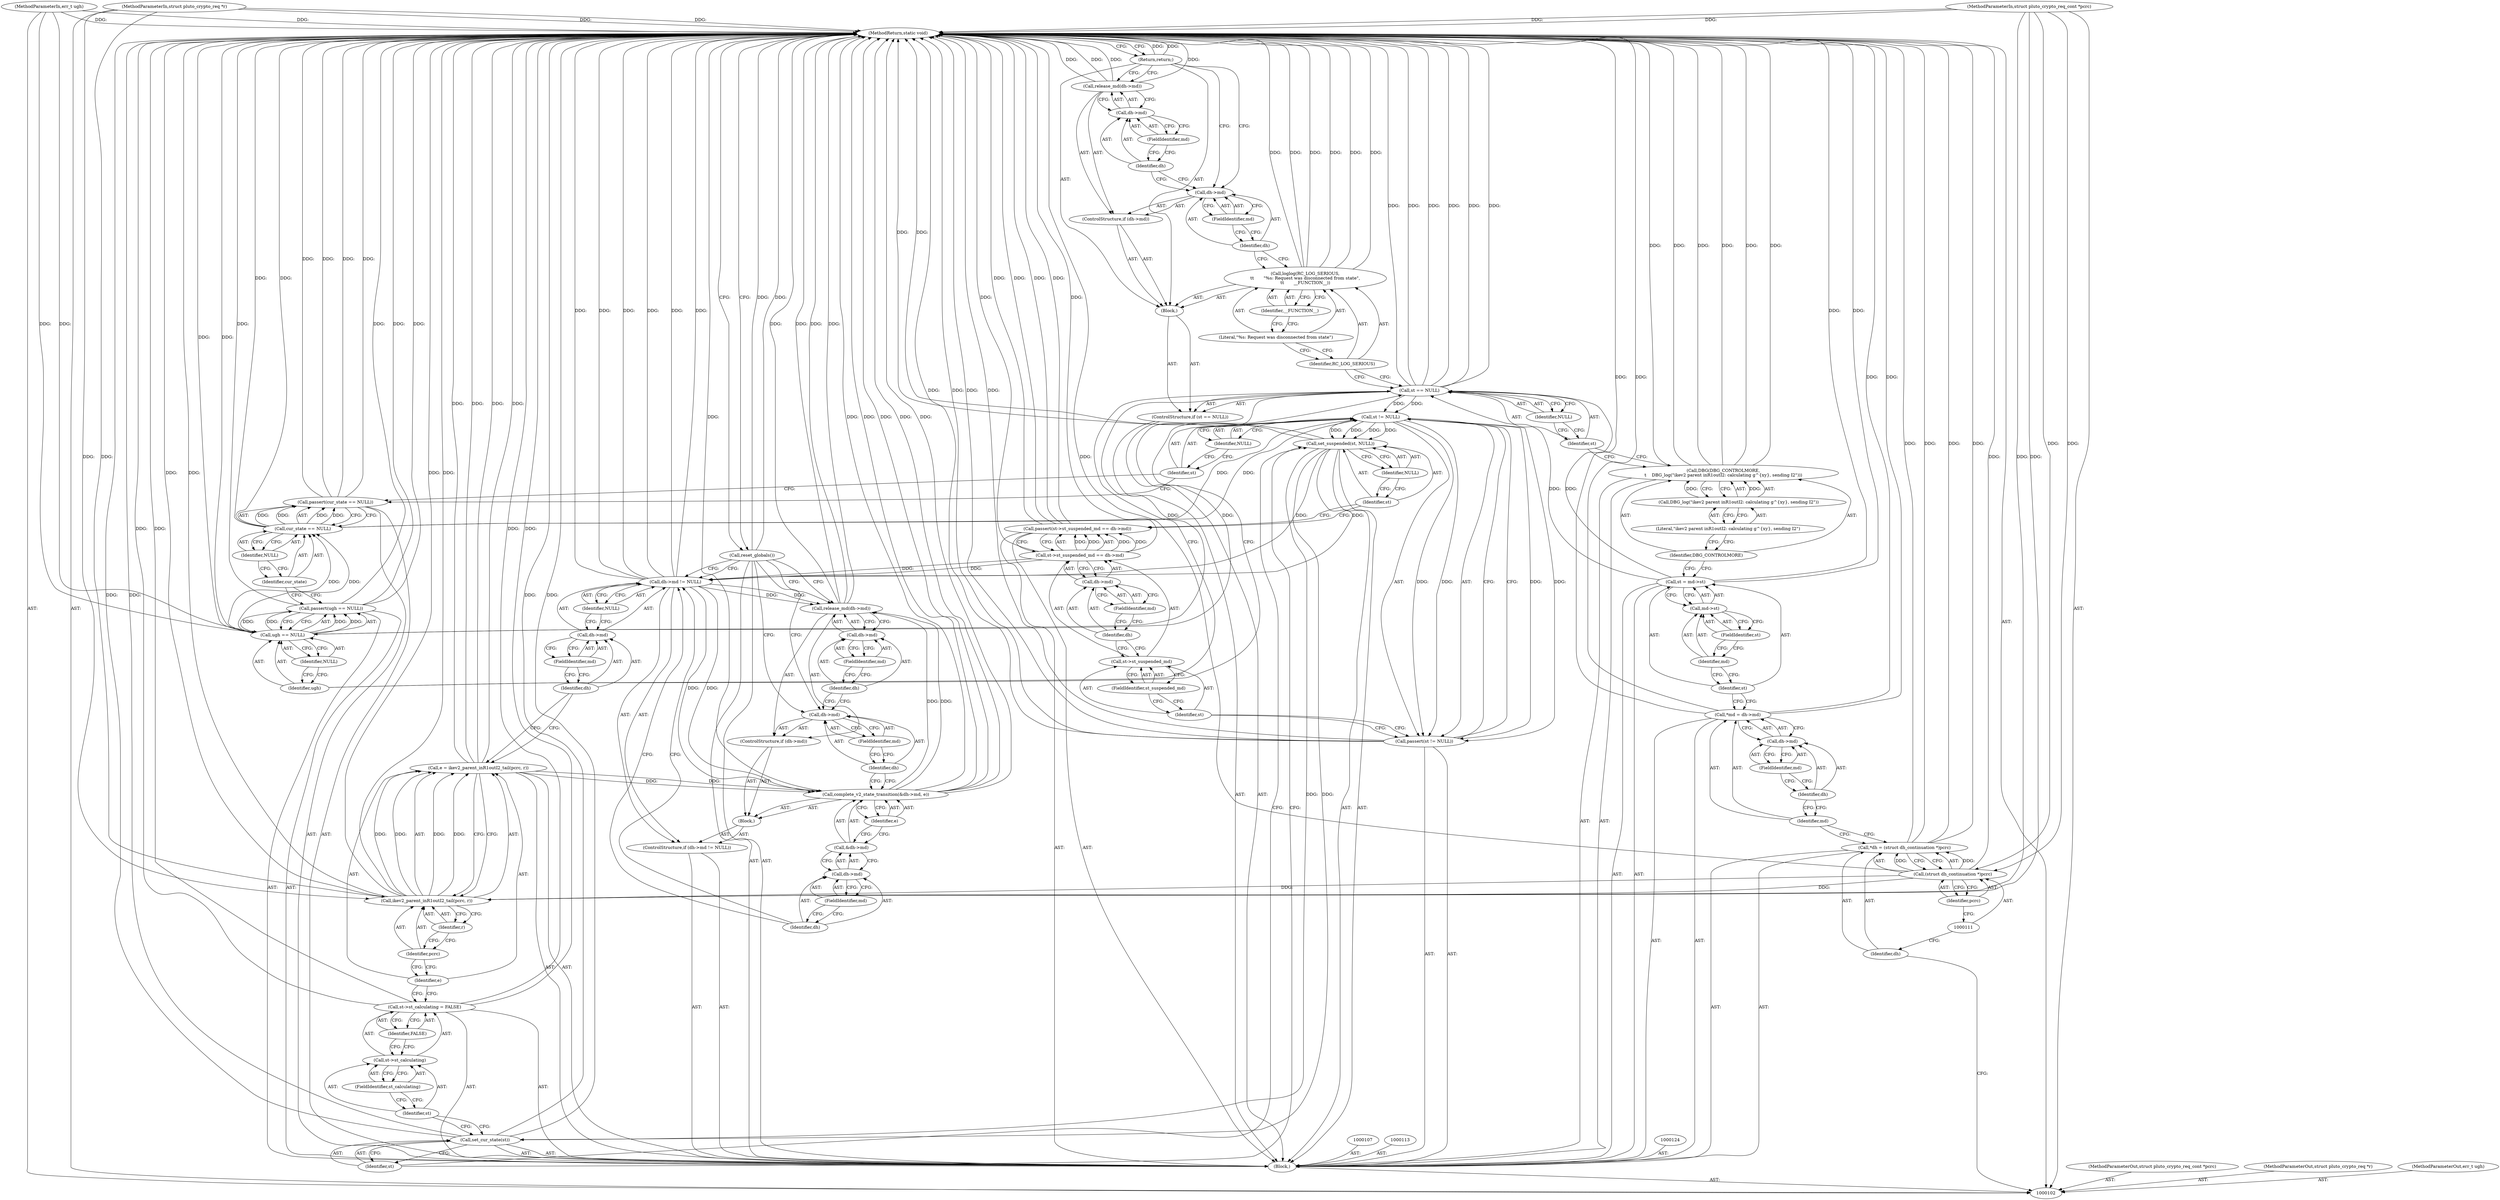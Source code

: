 digraph "0_libreswan_2899351224fe2940aec37d7656e1e392c0fe07f0_1" {
"1000204" [label="(MethodReturn,static void)"];
"1000103" [label="(MethodParameterIn,struct pluto_crypto_req_cont *pcrc)"];
"1000290" [label="(MethodParameterOut,struct pluto_crypto_req_cont *pcrc)"];
"1000125" [label="(Call,DBG(DBG_CONTROLMORE,\n\t    DBG_log(\"ikev2 parent inR1outI2: calculating g^{xy}, sending I2\")))"];
"1000126" [label="(Identifier,DBG_CONTROLMORE)"];
"1000128" [label="(Literal,\"ikev2 parent inR1outI2: calculating g^{xy}, sending I2\")"];
"1000127" [label="(Call,DBG_log(\"ikev2 parent inR1outI2: calculating g^{xy}, sending I2\"))"];
"1000129" [label="(ControlStructure,if (st == NULL))"];
"1000132" [label="(Identifier,NULL)"];
"1000133" [label="(Block,)"];
"1000130" [label="(Call,st == NULL)"];
"1000131" [label="(Identifier,st)"];
"1000134" [label="(Call,loglog(RC_LOG_SERIOUS,\n\t\t       \"%s: Request was disconnected from state\",\n\t\t       __FUNCTION__))"];
"1000135" [label="(Identifier,RC_LOG_SERIOUS)"];
"1000136" [label="(Literal,\"%s: Request was disconnected from state\")"];
"1000137" [label="(Identifier,__FUNCTION__)"];
"1000141" [label="(FieldIdentifier,md)"];
"1000138" [label="(ControlStructure,if (dh->md))"];
"1000139" [label="(Call,dh->md)"];
"1000140" [label="(Identifier,dh)"];
"1000143" [label="(Call,dh->md)"];
"1000144" [label="(Identifier,dh)"];
"1000145" [label="(FieldIdentifier,md)"];
"1000142" [label="(Call,release_md(dh->md))"];
"1000146" [label="(Return,return;)"];
"1000104" [label="(MethodParameterIn,struct pluto_crypto_req *r)"];
"1000291" [label="(MethodParameterOut,struct pluto_crypto_req *r)"];
"1000147" [label="(Call,passert(ugh == NULL))"];
"1000150" [label="(Identifier,NULL)"];
"1000148" [label="(Call,ugh == NULL)"];
"1000149" [label="(Identifier,ugh)"];
"1000151" [label="(Call,passert(cur_state == NULL))"];
"1000154" [label="(Identifier,NULL)"];
"1000152" [label="(Call,cur_state == NULL)"];
"1000153" [label="(Identifier,cur_state)"];
"1000155" [label="(Call,passert(st != NULL))"];
"1000158" [label="(Identifier,NULL)"];
"1000156" [label="(Call,st != NULL)"];
"1000157" [label="(Identifier,st)"];
"1000159" [label="(Call,passert(st->st_suspended_md == dh->md))"];
"1000163" [label="(FieldIdentifier,st_suspended_md)"];
"1000164" [label="(Call,dh->md)"];
"1000165" [label="(Identifier,dh)"];
"1000166" [label="(FieldIdentifier,md)"];
"1000160" [label="(Call,st->st_suspended_md == dh->md)"];
"1000161" [label="(Call,st->st_suspended_md)"];
"1000162" [label="(Identifier,st)"];
"1000167" [label="(Call,set_suspended(st, NULL))"];
"1000168" [label="(Identifier,st)"];
"1000169" [label="(Identifier,NULL)"];
"1000105" [label="(MethodParameterIn,err_t ugh)"];
"1000292" [label="(MethodParameterOut,err_t ugh)"];
"1000170" [label="(Call,set_cur_state(st))"];
"1000171" [label="(Identifier,st)"];
"1000172" [label="(Call,st->st_calculating = FALSE)"];
"1000173" [label="(Call,st->st_calculating)"];
"1000174" [label="(Identifier,st)"];
"1000176" [label="(Identifier,FALSE)"];
"1000175" [label="(FieldIdentifier,st_calculating)"];
"1000177" [label="(Call,e = ikev2_parent_inR1outI2_tail(pcrc, r))"];
"1000178" [label="(Identifier,e)"];
"1000180" [label="(Identifier,pcrc)"];
"1000181" [label="(Identifier,r)"];
"1000179" [label="(Call,ikev2_parent_inR1outI2_tail(pcrc, r))"];
"1000182" [label="(ControlStructure,if (dh->md != NULL))"];
"1000187" [label="(Identifier,NULL)"];
"1000188" [label="(Block,)"];
"1000183" [label="(Call,dh->md != NULL)"];
"1000184" [label="(Call,dh->md)"];
"1000185" [label="(Identifier,dh)"];
"1000186" [label="(FieldIdentifier,md)"];
"1000189" [label="(Call,complete_v2_state_transition(&dh->md, e))"];
"1000190" [label="(Call,&dh->md)"];
"1000191" [label="(Call,dh->md)"];
"1000192" [label="(Identifier,dh)"];
"1000193" [label="(FieldIdentifier,md)"];
"1000194" [label="(Identifier,e)"];
"1000198" [label="(FieldIdentifier,md)"];
"1000195" [label="(ControlStructure,if (dh->md))"];
"1000196" [label="(Call,dh->md)"];
"1000197" [label="(Identifier,dh)"];
"1000200" [label="(Call,dh->md)"];
"1000201" [label="(Identifier,dh)"];
"1000202" [label="(FieldIdentifier,md)"];
"1000199" [label="(Call,release_md(dh->md))"];
"1000106" [label="(Block,)"];
"1000203" [label="(Call,reset_globals())"];
"1000108" [label="(Call,*dh = (struct dh_continuation *)pcrc)"];
"1000109" [label="(Identifier,dh)"];
"1000110" [label="(Call,(struct dh_continuation *)pcrc)"];
"1000112" [label="(Identifier,pcrc)"];
"1000114" [label="(Call,*md = dh->md)"];
"1000115" [label="(Identifier,md)"];
"1000116" [label="(Call,dh->md)"];
"1000117" [label="(Identifier,dh)"];
"1000118" [label="(FieldIdentifier,md)"];
"1000119" [label="(Call,st = md->st)"];
"1000120" [label="(Identifier,st)"];
"1000121" [label="(Call,md->st)"];
"1000122" [label="(Identifier,md)"];
"1000123" [label="(FieldIdentifier,st)"];
"1000204" -> "1000102"  [label="AST: "];
"1000204" -> "1000146"  [label="CFG: "];
"1000204" -> "1000203"  [label="CFG: "];
"1000151" -> "1000204"  [label="DDG: "];
"1000151" -> "1000204"  [label="DDG: "];
"1000189" -> "1000204"  [label="DDG: "];
"1000189" -> "1000204"  [label="DDG: "];
"1000189" -> "1000204"  [label="DDG: "];
"1000199" -> "1000204"  [label="DDG: "];
"1000199" -> "1000204"  [label="DDG: "];
"1000105" -> "1000204"  [label="DDG: "];
"1000130" -> "1000204"  [label="DDG: "];
"1000130" -> "1000204"  [label="DDG: "];
"1000130" -> "1000204"  [label="DDG: "];
"1000179" -> "1000204"  [label="DDG: "];
"1000179" -> "1000204"  [label="DDG: "];
"1000110" -> "1000204"  [label="DDG: "];
"1000155" -> "1000204"  [label="DDG: "];
"1000155" -> "1000204"  [label="DDG: "];
"1000177" -> "1000204"  [label="DDG: "];
"1000177" -> "1000204"  [label="DDG: "];
"1000159" -> "1000204"  [label="DDG: "];
"1000159" -> "1000204"  [label="DDG: "];
"1000125" -> "1000204"  [label="DDG: "];
"1000125" -> "1000204"  [label="DDG: "];
"1000125" -> "1000204"  [label="DDG: "];
"1000183" -> "1000204"  [label="DDG: "];
"1000183" -> "1000204"  [label="DDG: "];
"1000183" -> "1000204"  [label="DDG: "];
"1000142" -> "1000204"  [label="DDG: "];
"1000142" -> "1000204"  [label="DDG: "];
"1000104" -> "1000204"  [label="DDG: "];
"1000103" -> "1000204"  [label="DDG: "];
"1000167" -> "1000204"  [label="DDG: "];
"1000134" -> "1000204"  [label="DDG: "];
"1000134" -> "1000204"  [label="DDG: "];
"1000134" -> "1000204"  [label="DDG: "];
"1000203" -> "1000204"  [label="DDG: "];
"1000114" -> "1000204"  [label="DDG: "];
"1000114" -> "1000204"  [label="DDG: "];
"1000119" -> "1000204"  [label="DDG: "];
"1000148" -> "1000204"  [label="DDG: "];
"1000147" -> "1000204"  [label="DDG: "];
"1000147" -> "1000204"  [label="DDG: "];
"1000172" -> "1000204"  [label="DDG: "];
"1000172" -> "1000204"  [label="DDG: "];
"1000152" -> "1000204"  [label="DDG: "];
"1000108" -> "1000204"  [label="DDG: "];
"1000108" -> "1000204"  [label="DDG: "];
"1000170" -> "1000204"  [label="DDG: "];
"1000170" -> "1000204"  [label="DDG: "];
"1000160" -> "1000204"  [label="DDG: "];
"1000146" -> "1000204"  [label="DDG: "];
"1000103" -> "1000102"  [label="AST: "];
"1000103" -> "1000204"  [label="DDG: "];
"1000103" -> "1000110"  [label="DDG: "];
"1000103" -> "1000179"  [label="DDG: "];
"1000290" -> "1000102"  [label="AST: "];
"1000125" -> "1000106"  [label="AST: "];
"1000125" -> "1000127"  [label="CFG: "];
"1000126" -> "1000125"  [label="AST: "];
"1000127" -> "1000125"  [label="AST: "];
"1000131" -> "1000125"  [label="CFG: "];
"1000125" -> "1000204"  [label="DDG: "];
"1000125" -> "1000204"  [label="DDG: "];
"1000125" -> "1000204"  [label="DDG: "];
"1000127" -> "1000125"  [label="DDG: "];
"1000126" -> "1000125"  [label="AST: "];
"1000126" -> "1000119"  [label="CFG: "];
"1000128" -> "1000126"  [label="CFG: "];
"1000128" -> "1000127"  [label="AST: "];
"1000128" -> "1000126"  [label="CFG: "];
"1000127" -> "1000128"  [label="CFG: "];
"1000127" -> "1000125"  [label="AST: "];
"1000127" -> "1000128"  [label="CFG: "];
"1000128" -> "1000127"  [label="AST: "];
"1000125" -> "1000127"  [label="CFG: "];
"1000127" -> "1000125"  [label="DDG: "];
"1000129" -> "1000106"  [label="AST: "];
"1000130" -> "1000129"  [label="AST: "];
"1000133" -> "1000129"  [label="AST: "];
"1000132" -> "1000130"  [label="AST: "];
"1000132" -> "1000131"  [label="CFG: "];
"1000130" -> "1000132"  [label="CFG: "];
"1000133" -> "1000129"  [label="AST: "];
"1000134" -> "1000133"  [label="AST: "];
"1000138" -> "1000133"  [label="AST: "];
"1000146" -> "1000133"  [label="AST: "];
"1000130" -> "1000129"  [label="AST: "];
"1000130" -> "1000132"  [label="CFG: "];
"1000131" -> "1000130"  [label="AST: "];
"1000132" -> "1000130"  [label="AST: "];
"1000135" -> "1000130"  [label="CFG: "];
"1000149" -> "1000130"  [label="CFG: "];
"1000130" -> "1000204"  [label="DDG: "];
"1000130" -> "1000204"  [label="DDG: "];
"1000130" -> "1000204"  [label="DDG: "];
"1000119" -> "1000130"  [label="DDG: "];
"1000130" -> "1000148"  [label="DDG: "];
"1000130" -> "1000156"  [label="DDG: "];
"1000131" -> "1000130"  [label="AST: "];
"1000131" -> "1000125"  [label="CFG: "];
"1000132" -> "1000131"  [label="CFG: "];
"1000134" -> "1000133"  [label="AST: "];
"1000134" -> "1000137"  [label="CFG: "];
"1000135" -> "1000134"  [label="AST: "];
"1000136" -> "1000134"  [label="AST: "];
"1000137" -> "1000134"  [label="AST: "];
"1000140" -> "1000134"  [label="CFG: "];
"1000134" -> "1000204"  [label="DDG: "];
"1000134" -> "1000204"  [label="DDG: "];
"1000134" -> "1000204"  [label="DDG: "];
"1000135" -> "1000134"  [label="AST: "];
"1000135" -> "1000130"  [label="CFG: "];
"1000136" -> "1000135"  [label="CFG: "];
"1000136" -> "1000134"  [label="AST: "];
"1000136" -> "1000135"  [label="CFG: "];
"1000137" -> "1000136"  [label="CFG: "];
"1000137" -> "1000134"  [label="AST: "];
"1000137" -> "1000136"  [label="CFG: "];
"1000134" -> "1000137"  [label="CFG: "];
"1000141" -> "1000139"  [label="AST: "];
"1000141" -> "1000140"  [label="CFG: "];
"1000139" -> "1000141"  [label="CFG: "];
"1000138" -> "1000133"  [label="AST: "];
"1000139" -> "1000138"  [label="AST: "];
"1000142" -> "1000138"  [label="AST: "];
"1000139" -> "1000138"  [label="AST: "];
"1000139" -> "1000141"  [label="CFG: "];
"1000140" -> "1000139"  [label="AST: "];
"1000141" -> "1000139"  [label="AST: "];
"1000144" -> "1000139"  [label="CFG: "];
"1000146" -> "1000139"  [label="CFG: "];
"1000140" -> "1000139"  [label="AST: "];
"1000140" -> "1000134"  [label="CFG: "];
"1000141" -> "1000140"  [label="CFG: "];
"1000143" -> "1000142"  [label="AST: "];
"1000143" -> "1000145"  [label="CFG: "];
"1000144" -> "1000143"  [label="AST: "];
"1000145" -> "1000143"  [label="AST: "];
"1000142" -> "1000143"  [label="CFG: "];
"1000144" -> "1000143"  [label="AST: "];
"1000144" -> "1000139"  [label="CFG: "];
"1000145" -> "1000144"  [label="CFG: "];
"1000145" -> "1000143"  [label="AST: "];
"1000145" -> "1000144"  [label="CFG: "];
"1000143" -> "1000145"  [label="CFG: "];
"1000142" -> "1000138"  [label="AST: "];
"1000142" -> "1000143"  [label="CFG: "];
"1000143" -> "1000142"  [label="AST: "];
"1000146" -> "1000142"  [label="CFG: "];
"1000142" -> "1000204"  [label="DDG: "];
"1000142" -> "1000204"  [label="DDG: "];
"1000146" -> "1000133"  [label="AST: "];
"1000146" -> "1000142"  [label="CFG: "];
"1000146" -> "1000139"  [label="CFG: "];
"1000204" -> "1000146"  [label="CFG: "];
"1000146" -> "1000204"  [label="DDG: "];
"1000104" -> "1000102"  [label="AST: "];
"1000104" -> "1000204"  [label="DDG: "];
"1000104" -> "1000179"  [label="DDG: "];
"1000291" -> "1000102"  [label="AST: "];
"1000147" -> "1000106"  [label="AST: "];
"1000147" -> "1000148"  [label="CFG: "];
"1000148" -> "1000147"  [label="AST: "];
"1000153" -> "1000147"  [label="CFG: "];
"1000147" -> "1000204"  [label="DDG: "];
"1000147" -> "1000204"  [label="DDG: "];
"1000148" -> "1000147"  [label="DDG: "];
"1000148" -> "1000147"  [label="DDG: "];
"1000150" -> "1000148"  [label="AST: "];
"1000150" -> "1000149"  [label="CFG: "];
"1000148" -> "1000150"  [label="CFG: "];
"1000148" -> "1000147"  [label="AST: "];
"1000148" -> "1000150"  [label="CFG: "];
"1000149" -> "1000148"  [label="AST: "];
"1000150" -> "1000148"  [label="AST: "];
"1000147" -> "1000148"  [label="CFG: "];
"1000148" -> "1000204"  [label="DDG: "];
"1000148" -> "1000147"  [label="DDG: "];
"1000148" -> "1000147"  [label="DDG: "];
"1000105" -> "1000148"  [label="DDG: "];
"1000130" -> "1000148"  [label="DDG: "];
"1000148" -> "1000152"  [label="DDG: "];
"1000149" -> "1000148"  [label="AST: "];
"1000149" -> "1000130"  [label="CFG: "];
"1000150" -> "1000149"  [label="CFG: "];
"1000151" -> "1000106"  [label="AST: "];
"1000151" -> "1000152"  [label="CFG: "];
"1000152" -> "1000151"  [label="AST: "];
"1000157" -> "1000151"  [label="CFG: "];
"1000151" -> "1000204"  [label="DDG: "];
"1000151" -> "1000204"  [label="DDG: "];
"1000152" -> "1000151"  [label="DDG: "];
"1000152" -> "1000151"  [label="DDG: "];
"1000154" -> "1000152"  [label="AST: "];
"1000154" -> "1000153"  [label="CFG: "];
"1000152" -> "1000154"  [label="CFG: "];
"1000152" -> "1000151"  [label="AST: "];
"1000152" -> "1000154"  [label="CFG: "];
"1000153" -> "1000152"  [label="AST: "];
"1000154" -> "1000152"  [label="AST: "];
"1000151" -> "1000152"  [label="CFG: "];
"1000152" -> "1000204"  [label="DDG: "];
"1000152" -> "1000151"  [label="DDG: "];
"1000152" -> "1000151"  [label="DDG: "];
"1000148" -> "1000152"  [label="DDG: "];
"1000152" -> "1000156"  [label="DDG: "];
"1000153" -> "1000152"  [label="AST: "];
"1000153" -> "1000147"  [label="CFG: "];
"1000154" -> "1000153"  [label="CFG: "];
"1000155" -> "1000106"  [label="AST: "];
"1000155" -> "1000156"  [label="CFG: "];
"1000156" -> "1000155"  [label="AST: "];
"1000162" -> "1000155"  [label="CFG: "];
"1000155" -> "1000204"  [label="DDG: "];
"1000155" -> "1000204"  [label="DDG: "];
"1000156" -> "1000155"  [label="DDG: "];
"1000156" -> "1000155"  [label="DDG: "];
"1000158" -> "1000156"  [label="AST: "];
"1000158" -> "1000157"  [label="CFG: "];
"1000156" -> "1000158"  [label="CFG: "];
"1000156" -> "1000155"  [label="AST: "];
"1000156" -> "1000158"  [label="CFG: "];
"1000157" -> "1000156"  [label="AST: "];
"1000158" -> "1000156"  [label="AST: "];
"1000155" -> "1000156"  [label="CFG: "];
"1000156" -> "1000155"  [label="DDG: "];
"1000156" -> "1000155"  [label="DDG: "];
"1000130" -> "1000156"  [label="DDG: "];
"1000152" -> "1000156"  [label="DDG: "];
"1000156" -> "1000167"  [label="DDG: "];
"1000156" -> "1000167"  [label="DDG: "];
"1000157" -> "1000156"  [label="AST: "];
"1000157" -> "1000151"  [label="CFG: "];
"1000158" -> "1000157"  [label="CFG: "];
"1000159" -> "1000106"  [label="AST: "];
"1000159" -> "1000160"  [label="CFG: "];
"1000160" -> "1000159"  [label="AST: "];
"1000168" -> "1000159"  [label="CFG: "];
"1000159" -> "1000204"  [label="DDG: "];
"1000159" -> "1000204"  [label="DDG: "];
"1000160" -> "1000159"  [label="DDG: "];
"1000160" -> "1000159"  [label="DDG: "];
"1000163" -> "1000161"  [label="AST: "];
"1000163" -> "1000162"  [label="CFG: "];
"1000161" -> "1000163"  [label="CFG: "];
"1000164" -> "1000160"  [label="AST: "];
"1000164" -> "1000166"  [label="CFG: "];
"1000165" -> "1000164"  [label="AST: "];
"1000166" -> "1000164"  [label="AST: "];
"1000160" -> "1000164"  [label="CFG: "];
"1000165" -> "1000164"  [label="AST: "];
"1000165" -> "1000161"  [label="CFG: "];
"1000166" -> "1000165"  [label="CFG: "];
"1000166" -> "1000164"  [label="AST: "];
"1000166" -> "1000165"  [label="CFG: "];
"1000164" -> "1000166"  [label="CFG: "];
"1000160" -> "1000159"  [label="AST: "];
"1000160" -> "1000164"  [label="CFG: "];
"1000161" -> "1000160"  [label="AST: "];
"1000164" -> "1000160"  [label="AST: "];
"1000159" -> "1000160"  [label="CFG: "];
"1000160" -> "1000204"  [label="DDG: "];
"1000160" -> "1000159"  [label="DDG: "];
"1000160" -> "1000159"  [label="DDG: "];
"1000160" -> "1000183"  [label="DDG: "];
"1000161" -> "1000160"  [label="AST: "];
"1000161" -> "1000163"  [label="CFG: "];
"1000162" -> "1000161"  [label="AST: "];
"1000163" -> "1000161"  [label="AST: "];
"1000165" -> "1000161"  [label="CFG: "];
"1000162" -> "1000161"  [label="AST: "];
"1000162" -> "1000155"  [label="CFG: "];
"1000163" -> "1000162"  [label="CFG: "];
"1000167" -> "1000106"  [label="AST: "];
"1000167" -> "1000169"  [label="CFG: "];
"1000168" -> "1000167"  [label="AST: "];
"1000169" -> "1000167"  [label="AST: "];
"1000171" -> "1000167"  [label="CFG: "];
"1000167" -> "1000204"  [label="DDG: "];
"1000156" -> "1000167"  [label="DDG: "];
"1000156" -> "1000167"  [label="DDG: "];
"1000167" -> "1000170"  [label="DDG: "];
"1000167" -> "1000183"  [label="DDG: "];
"1000168" -> "1000167"  [label="AST: "];
"1000168" -> "1000159"  [label="CFG: "];
"1000169" -> "1000168"  [label="CFG: "];
"1000169" -> "1000167"  [label="AST: "];
"1000169" -> "1000168"  [label="CFG: "];
"1000167" -> "1000169"  [label="CFG: "];
"1000105" -> "1000102"  [label="AST: "];
"1000105" -> "1000204"  [label="DDG: "];
"1000105" -> "1000148"  [label="DDG: "];
"1000292" -> "1000102"  [label="AST: "];
"1000170" -> "1000106"  [label="AST: "];
"1000170" -> "1000171"  [label="CFG: "];
"1000171" -> "1000170"  [label="AST: "];
"1000174" -> "1000170"  [label="CFG: "];
"1000170" -> "1000204"  [label="DDG: "];
"1000170" -> "1000204"  [label="DDG: "];
"1000167" -> "1000170"  [label="DDG: "];
"1000171" -> "1000170"  [label="AST: "];
"1000171" -> "1000167"  [label="CFG: "];
"1000170" -> "1000171"  [label="CFG: "];
"1000172" -> "1000106"  [label="AST: "];
"1000172" -> "1000176"  [label="CFG: "];
"1000173" -> "1000172"  [label="AST: "];
"1000176" -> "1000172"  [label="AST: "];
"1000178" -> "1000172"  [label="CFG: "];
"1000172" -> "1000204"  [label="DDG: "];
"1000172" -> "1000204"  [label="DDG: "];
"1000173" -> "1000172"  [label="AST: "];
"1000173" -> "1000175"  [label="CFG: "];
"1000174" -> "1000173"  [label="AST: "];
"1000175" -> "1000173"  [label="AST: "];
"1000176" -> "1000173"  [label="CFG: "];
"1000174" -> "1000173"  [label="AST: "];
"1000174" -> "1000170"  [label="CFG: "];
"1000175" -> "1000174"  [label="CFG: "];
"1000176" -> "1000172"  [label="AST: "];
"1000176" -> "1000173"  [label="CFG: "];
"1000172" -> "1000176"  [label="CFG: "];
"1000175" -> "1000173"  [label="AST: "];
"1000175" -> "1000174"  [label="CFG: "];
"1000173" -> "1000175"  [label="CFG: "];
"1000177" -> "1000106"  [label="AST: "];
"1000177" -> "1000179"  [label="CFG: "];
"1000178" -> "1000177"  [label="AST: "];
"1000179" -> "1000177"  [label="AST: "];
"1000185" -> "1000177"  [label="CFG: "];
"1000177" -> "1000204"  [label="DDG: "];
"1000177" -> "1000204"  [label="DDG: "];
"1000179" -> "1000177"  [label="DDG: "];
"1000179" -> "1000177"  [label="DDG: "];
"1000177" -> "1000189"  [label="DDG: "];
"1000178" -> "1000177"  [label="AST: "];
"1000178" -> "1000172"  [label="CFG: "];
"1000180" -> "1000178"  [label="CFG: "];
"1000180" -> "1000179"  [label="AST: "];
"1000180" -> "1000178"  [label="CFG: "];
"1000181" -> "1000180"  [label="CFG: "];
"1000181" -> "1000179"  [label="AST: "];
"1000181" -> "1000180"  [label="CFG: "];
"1000179" -> "1000181"  [label="CFG: "];
"1000179" -> "1000177"  [label="AST: "];
"1000179" -> "1000181"  [label="CFG: "];
"1000180" -> "1000179"  [label="AST: "];
"1000181" -> "1000179"  [label="AST: "];
"1000177" -> "1000179"  [label="CFG: "];
"1000179" -> "1000204"  [label="DDG: "];
"1000179" -> "1000204"  [label="DDG: "];
"1000179" -> "1000177"  [label="DDG: "];
"1000179" -> "1000177"  [label="DDG: "];
"1000110" -> "1000179"  [label="DDG: "];
"1000103" -> "1000179"  [label="DDG: "];
"1000104" -> "1000179"  [label="DDG: "];
"1000182" -> "1000106"  [label="AST: "];
"1000183" -> "1000182"  [label="AST: "];
"1000188" -> "1000182"  [label="AST: "];
"1000187" -> "1000183"  [label="AST: "];
"1000187" -> "1000184"  [label="CFG: "];
"1000183" -> "1000187"  [label="CFG: "];
"1000188" -> "1000182"  [label="AST: "];
"1000189" -> "1000188"  [label="AST: "];
"1000195" -> "1000188"  [label="AST: "];
"1000183" -> "1000182"  [label="AST: "];
"1000183" -> "1000187"  [label="CFG: "];
"1000184" -> "1000183"  [label="AST: "];
"1000187" -> "1000183"  [label="AST: "];
"1000192" -> "1000183"  [label="CFG: "];
"1000203" -> "1000183"  [label="CFG: "];
"1000183" -> "1000204"  [label="DDG: "];
"1000183" -> "1000204"  [label="DDG: "];
"1000183" -> "1000204"  [label="DDG: "];
"1000160" -> "1000183"  [label="DDG: "];
"1000167" -> "1000183"  [label="DDG: "];
"1000183" -> "1000189"  [label="DDG: "];
"1000183" -> "1000199"  [label="DDG: "];
"1000184" -> "1000183"  [label="AST: "];
"1000184" -> "1000186"  [label="CFG: "];
"1000185" -> "1000184"  [label="AST: "];
"1000186" -> "1000184"  [label="AST: "];
"1000187" -> "1000184"  [label="CFG: "];
"1000185" -> "1000184"  [label="AST: "];
"1000185" -> "1000177"  [label="CFG: "];
"1000186" -> "1000185"  [label="CFG: "];
"1000186" -> "1000184"  [label="AST: "];
"1000186" -> "1000185"  [label="CFG: "];
"1000184" -> "1000186"  [label="CFG: "];
"1000189" -> "1000188"  [label="AST: "];
"1000189" -> "1000194"  [label="CFG: "];
"1000190" -> "1000189"  [label="AST: "];
"1000194" -> "1000189"  [label="AST: "];
"1000197" -> "1000189"  [label="CFG: "];
"1000189" -> "1000204"  [label="DDG: "];
"1000189" -> "1000204"  [label="DDG: "];
"1000189" -> "1000204"  [label="DDG: "];
"1000183" -> "1000189"  [label="DDG: "];
"1000177" -> "1000189"  [label="DDG: "];
"1000189" -> "1000199"  [label="DDG: "];
"1000190" -> "1000189"  [label="AST: "];
"1000190" -> "1000191"  [label="CFG: "];
"1000191" -> "1000190"  [label="AST: "];
"1000194" -> "1000190"  [label="CFG: "];
"1000191" -> "1000190"  [label="AST: "];
"1000191" -> "1000193"  [label="CFG: "];
"1000192" -> "1000191"  [label="AST: "];
"1000193" -> "1000191"  [label="AST: "];
"1000190" -> "1000191"  [label="CFG: "];
"1000192" -> "1000191"  [label="AST: "];
"1000192" -> "1000183"  [label="CFG: "];
"1000193" -> "1000192"  [label="CFG: "];
"1000193" -> "1000191"  [label="AST: "];
"1000193" -> "1000192"  [label="CFG: "];
"1000191" -> "1000193"  [label="CFG: "];
"1000194" -> "1000189"  [label="AST: "];
"1000194" -> "1000190"  [label="CFG: "];
"1000189" -> "1000194"  [label="CFG: "];
"1000198" -> "1000196"  [label="AST: "];
"1000198" -> "1000197"  [label="CFG: "];
"1000196" -> "1000198"  [label="CFG: "];
"1000195" -> "1000188"  [label="AST: "];
"1000196" -> "1000195"  [label="AST: "];
"1000199" -> "1000195"  [label="AST: "];
"1000196" -> "1000195"  [label="AST: "];
"1000196" -> "1000198"  [label="CFG: "];
"1000197" -> "1000196"  [label="AST: "];
"1000198" -> "1000196"  [label="AST: "];
"1000201" -> "1000196"  [label="CFG: "];
"1000203" -> "1000196"  [label="CFG: "];
"1000197" -> "1000196"  [label="AST: "];
"1000197" -> "1000189"  [label="CFG: "];
"1000198" -> "1000197"  [label="CFG: "];
"1000200" -> "1000199"  [label="AST: "];
"1000200" -> "1000202"  [label="CFG: "];
"1000201" -> "1000200"  [label="AST: "];
"1000202" -> "1000200"  [label="AST: "];
"1000199" -> "1000200"  [label="CFG: "];
"1000201" -> "1000200"  [label="AST: "];
"1000201" -> "1000196"  [label="CFG: "];
"1000202" -> "1000201"  [label="CFG: "];
"1000202" -> "1000200"  [label="AST: "];
"1000202" -> "1000201"  [label="CFG: "];
"1000200" -> "1000202"  [label="CFG: "];
"1000199" -> "1000195"  [label="AST: "];
"1000199" -> "1000200"  [label="CFG: "];
"1000200" -> "1000199"  [label="AST: "];
"1000203" -> "1000199"  [label="CFG: "];
"1000199" -> "1000204"  [label="DDG: "];
"1000199" -> "1000204"  [label="DDG: "];
"1000189" -> "1000199"  [label="DDG: "];
"1000183" -> "1000199"  [label="DDG: "];
"1000106" -> "1000102"  [label="AST: "];
"1000107" -> "1000106"  [label="AST: "];
"1000108" -> "1000106"  [label="AST: "];
"1000113" -> "1000106"  [label="AST: "];
"1000114" -> "1000106"  [label="AST: "];
"1000119" -> "1000106"  [label="AST: "];
"1000124" -> "1000106"  [label="AST: "];
"1000125" -> "1000106"  [label="AST: "];
"1000129" -> "1000106"  [label="AST: "];
"1000147" -> "1000106"  [label="AST: "];
"1000151" -> "1000106"  [label="AST: "];
"1000155" -> "1000106"  [label="AST: "];
"1000159" -> "1000106"  [label="AST: "];
"1000167" -> "1000106"  [label="AST: "];
"1000170" -> "1000106"  [label="AST: "];
"1000172" -> "1000106"  [label="AST: "];
"1000177" -> "1000106"  [label="AST: "];
"1000182" -> "1000106"  [label="AST: "];
"1000203" -> "1000106"  [label="AST: "];
"1000203" -> "1000106"  [label="AST: "];
"1000203" -> "1000199"  [label="CFG: "];
"1000203" -> "1000196"  [label="CFG: "];
"1000203" -> "1000183"  [label="CFG: "];
"1000204" -> "1000203"  [label="CFG: "];
"1000203" -> "1000204"  [label="DDG: "];
"1000108" -> "1000106"  [label="AST: "];
"1000108" -> "1000110"  [label="CFG: "];
"1000109" -> "1000108"  [label="AST: "];
"1000110" -> "1000108"  [label="AST: "];
"1000115" -> "1000108"  [label="CFG: "];
"1000108" -> "1000204"  [label="DDG: "];
"1000108" -> "1000204"  [label="DDG: "];
"1000110" -> "1000108"  [label="DDG: "];
"1000109" -> "1000108"  [label="AST: "];
"1000109" -> "1000102"  [label="CFG: "];
"1000111" -> "1000109"  [label="CFG: "];
"1000110" -> "1000108"  [label="AST: "];
"1000110" -> "1000112"  [label="CFG: "];
"1000111" -> "1000110"  [label="AST: "];
"1000112" -> "1000110"  [label="AST: "];
"1000108" -> "1000110"  [label="CFG: "];
"1000110" -> "1000204"  [label="DDG: "];
"1000110" -> "1000108"  [label="DDG: "];
"1000103" -> "1000110"  [label="DDG: "];
"1000110" -> "1000179"  [label="DDG: "];
"1000112" -> "1000110"  [label="AST: "];
"1000112" -> "1000111"  [label="CFG: "];
"1000110" -> "1000112"  [label="CFG: "];
"1000114" -> "1000106"  [label="AST: "];
"1000114" -> "1000116"  [label="CFG: "];
"1000115" -> "1000114"  [label="AST: "];
"1000116" -> "1000114"  [label="AST: "];
"1000120" -> "1000114"  [label="CFG: "];
"1000114" -> "1000204"  [label="DDG: "];
"1000114" -> "1000204"  [label="DDG: "];
"1000115" -> "1000114"  [label="AST: "];
"1000115" -> "1000108"  [label="CFG: "];
"1000117" -> "1000115"  [label="CFG: "];
"1000116" -> "1000114"  [label="AST: "];
"1000116" -> "1000118"  [label="CFG: "];
"1000117" -> "1000116"  [label="AST: "];
"1000118" -> "1000116"  [label="AST: "];
"1000114" -> "1000116"  [label="CFG: "];
"1000117" -> "1000116"  [label="AST: "];
"1000117" -> "1000115"  [label="CFG: "];
"1000118" -> "1000117"  [label="CFG: "];
"1000118" -> "1000116"  [label="AST: "];
"1000118" -> "1000117"  [label="CFG: "];
"1000116" -> "1000118"  [label="CFG: "];
"1000119" -> "1000106"  [label="AST: "];
"1000119" -> "1000121"  [label="CFG: "];
"1000120" -> "1000119"  [label="AST: "];
"1000121" -> "1000119"  [label="AST: "];
"1000126" -> "1000119"  [label="CFG: "];
"1000119" -> "1000204"  [label="DDG: "];
"1000119" -> "1000130"  [label="DDG: "];
"1000120" -> "1000119"  [label="AST: "];
"1000120" -> "1000114"  [label="CFG: "];
"1000122" -> "1000120"  [label="CFG: "];
"1000121" -> "1000119"  [label="AST: "];
"1000121" -> "1000123"  [label="CFG: "];
"1000122" -> "1000121"  [label="AST: "];
"1000123" -> "1000121"  [label="AST: "];
"1000119" -> "1000121"  [label="CFG: "];
"1000122" -> "1000121"  [label="AST: "];
"1000122" -> "1000120"  [label="CFG: "];
"1000123" -> "1000122"  [label="CFG: "];
"1000123" -> "1000121"  [label="AST: "];
"1000123" -> "1000122"  [label="CFG: "];
"1000121" -> "1000123"  [label="CFG: "];
}
